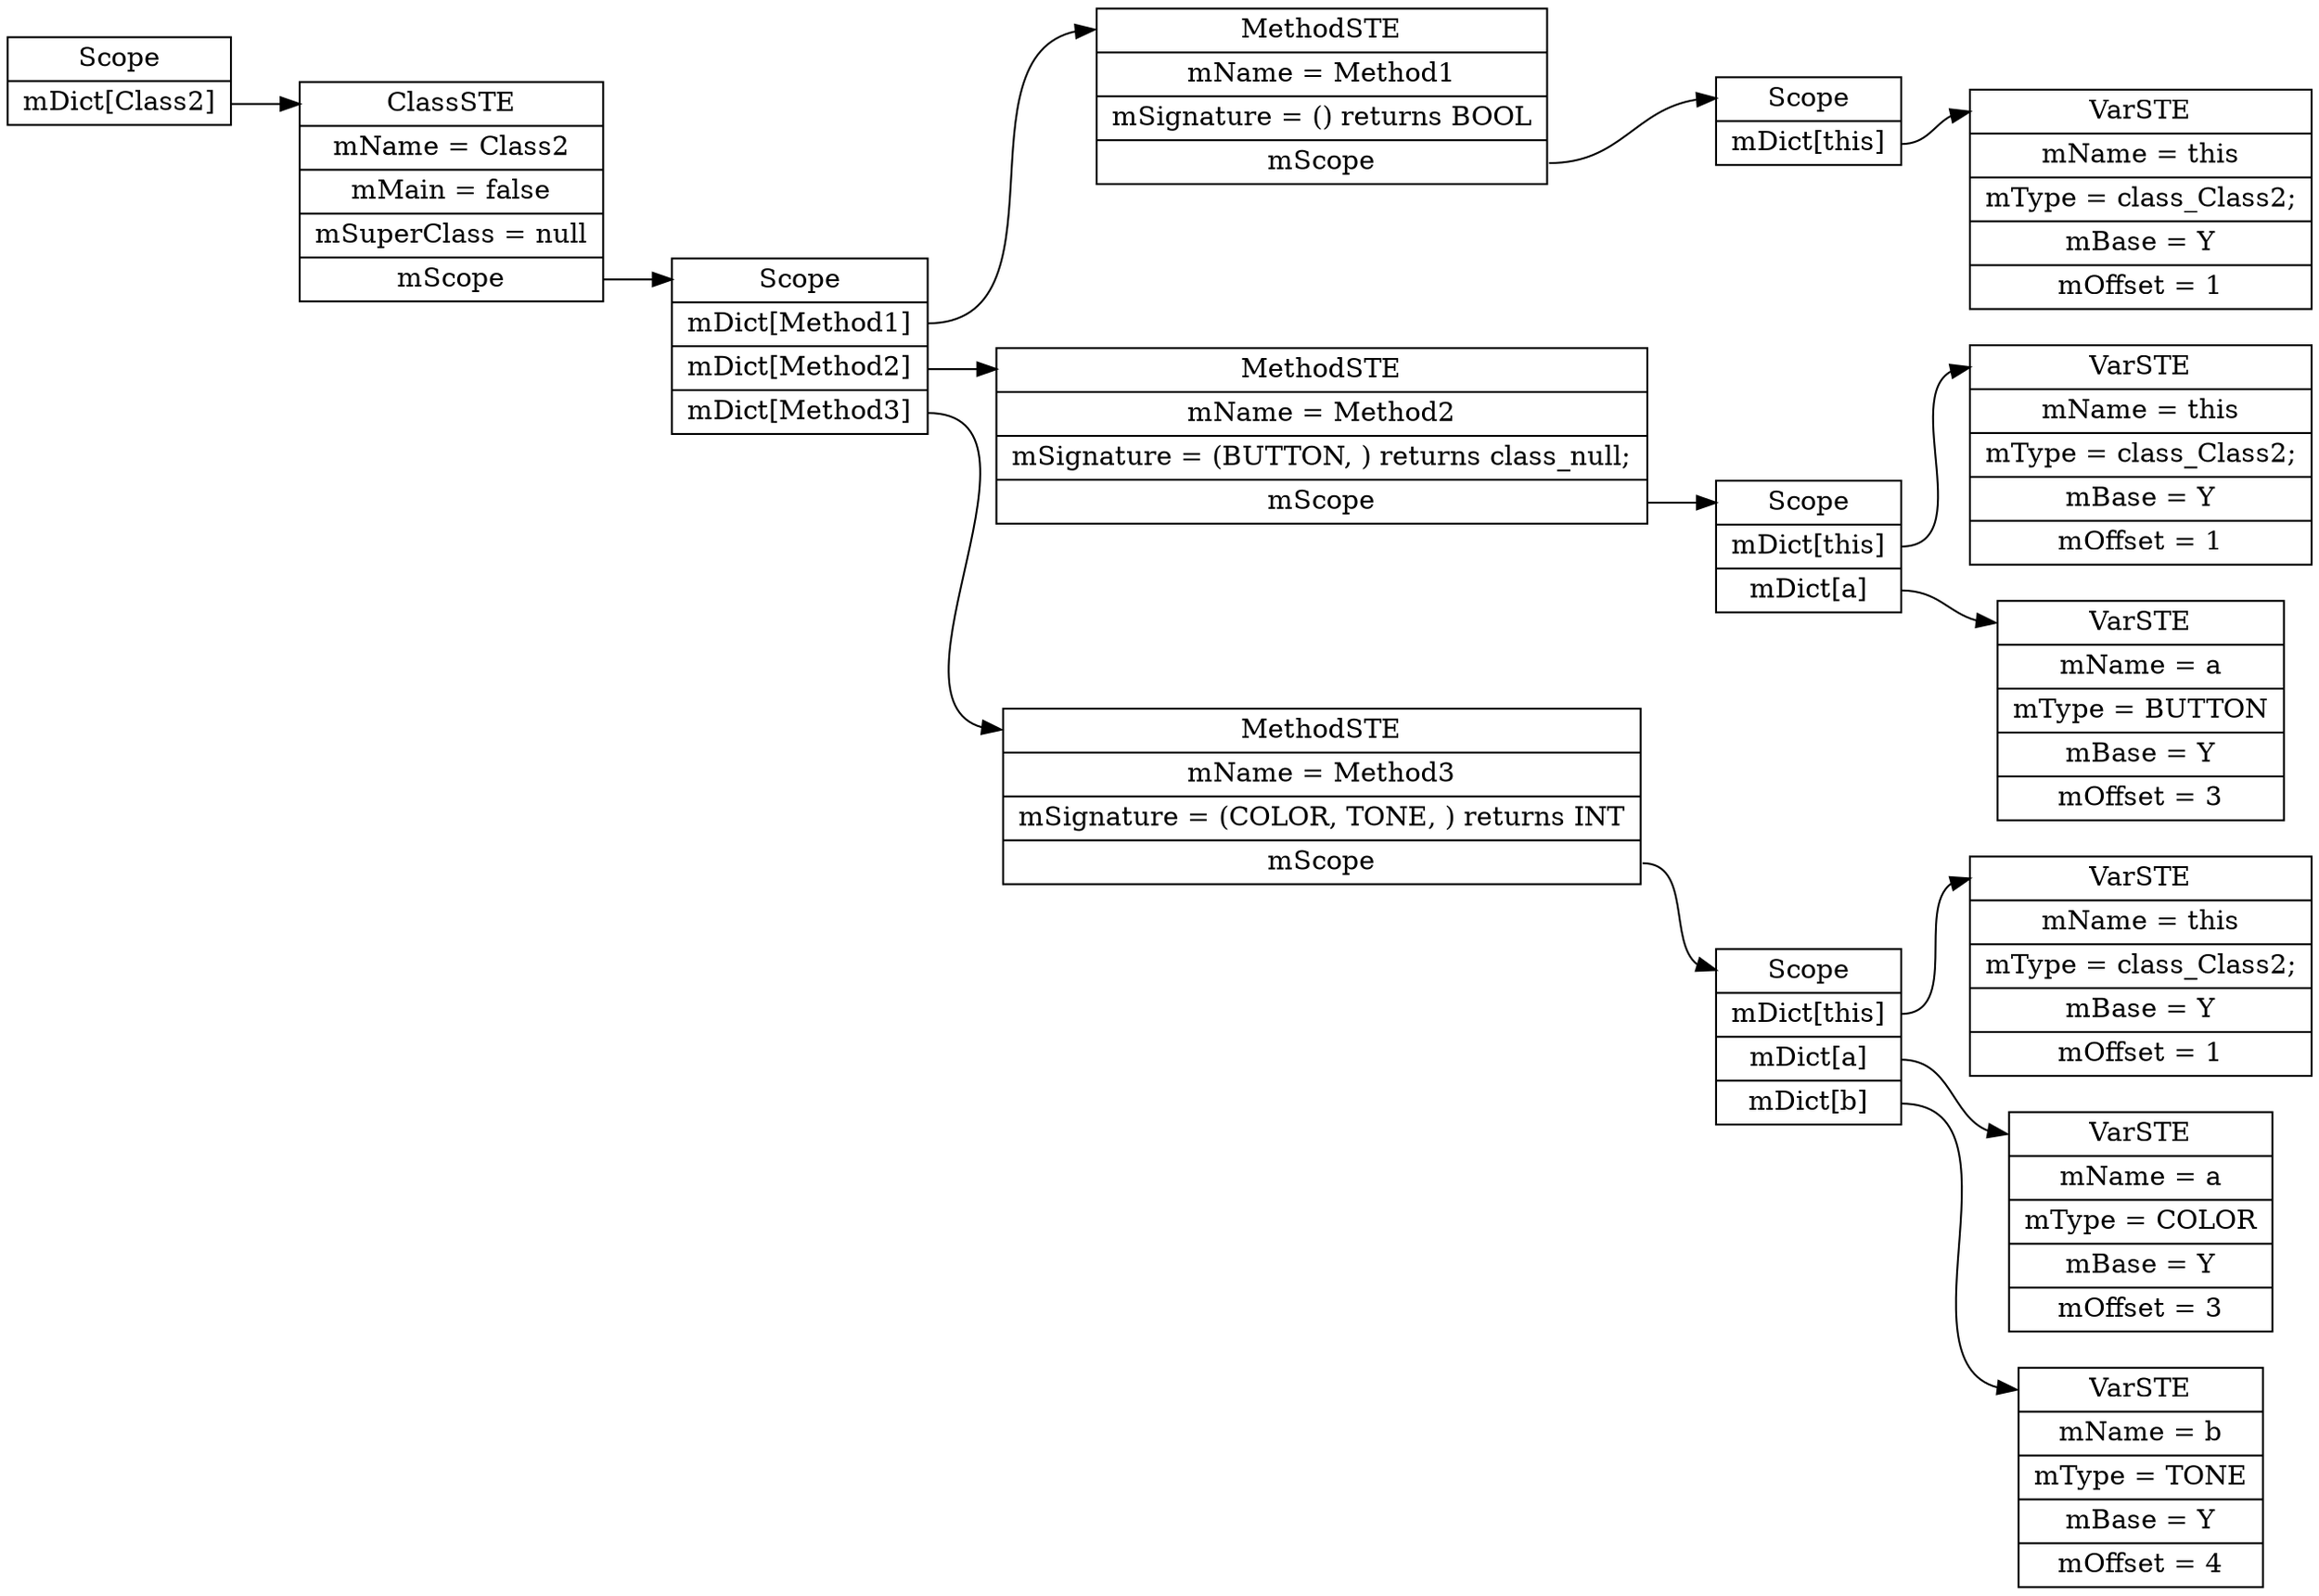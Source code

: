 digraph SymTable {
	graph [rankdir="LR"];
	node [shape=record];
	0 [label=" <f0> Scope | <f1> mDict\[Class2\] "];
	0:<f1> -> 1:<f0>;
	1 [label=" <f0> ClassSTE | <f1> mName = Class2| <f2> mMain = false| <f3> mSuperClass = null| <f4> mScope "];
	1:<f4> -> 2:<f0>;
	2 [label=" <f0> Scope | <f1> mDict\[Method1\] | <f2> mDict\[Method2\] | <f3> mDict\[Method3\] "];
	2:<f1> -> 3:<f0>;
	3 [label=" <f0> MethodSTE | <f1> mName = Method1| <f2> mSignature = () returns BOOL| <f3> mScope "];
	3:<f3> -> 4:<f0>;
	4 [label=" <f0> Scope | <f1> mDict\[this\] "];
	4:<f1> -> 5:<f0>;
	5 [label=" <f0> VarSTE | <f1> mName = this| <f2> mType = class_Class2;| <f3> mBase = Y| <f4> mOffset = 1"];
	2:<f2> -> 6:<f0>;
	6 [label=" <f0> MethodSTE | <f1> mName = Method2| <f2> mSignature = (BUTTON, ) returns class_null;| <f3> mScope "];
	6:<f3> -> 7:<f0>;
	7 [label=" <f0> Scope | <f1> mDict\[this\] | <f2> mDict\[a\] "];
	7:<f1> -> 8:<f0>;
	8 [label=" <f0> VarSTE | <f1> mName = this| <f2> mType = class_Class2;| <f3> mBase = Y| <f4> mOffset = 1"];
	7:<f2> -> 9:<f0>;
	9 [label=" <f0> VarSTE | <f1> mName = a| <f2> mType = BUTTON| <f3> mBase = Y| <f4> mOffset = 3"];
	2:<f3> -> 10:<f0>;
	10 [label=" <f0> MethodSTE | <f1> mName = Method3| <f2> mSignature = (COLOR, TONE, ) returns INT| <f3> mScope "];
	10:<f3> -> 11:<f0>;
	11 [label=" <f0> Scope | <f1> mDict\[this\] | <f2> mDict\[a\] | <f3> mDict\[b\] "];
	11:<f1> -> 12:<f0>;
	12 [label=" <f0> VarSTE | <f1> mName = this| <f2> mType = class_Class2;| <f3> mBase = Y| <f4> mOffset = 1"];
	11:<f2> -> 13:<f0>;
	13 [label=" <f0> VarSTE | <f1> mName = a| <f2> mType = COLOR| <f3> mBase = Y| <f4> mOffset = 3"];
	11:<f3> -> 14:<f0>;
	14 [label=" <f0> VarSTE | <f1> mName = b| <f2> mType = TONE| <f3> mBase = Y| <f4> mOffset = 4"];
}

